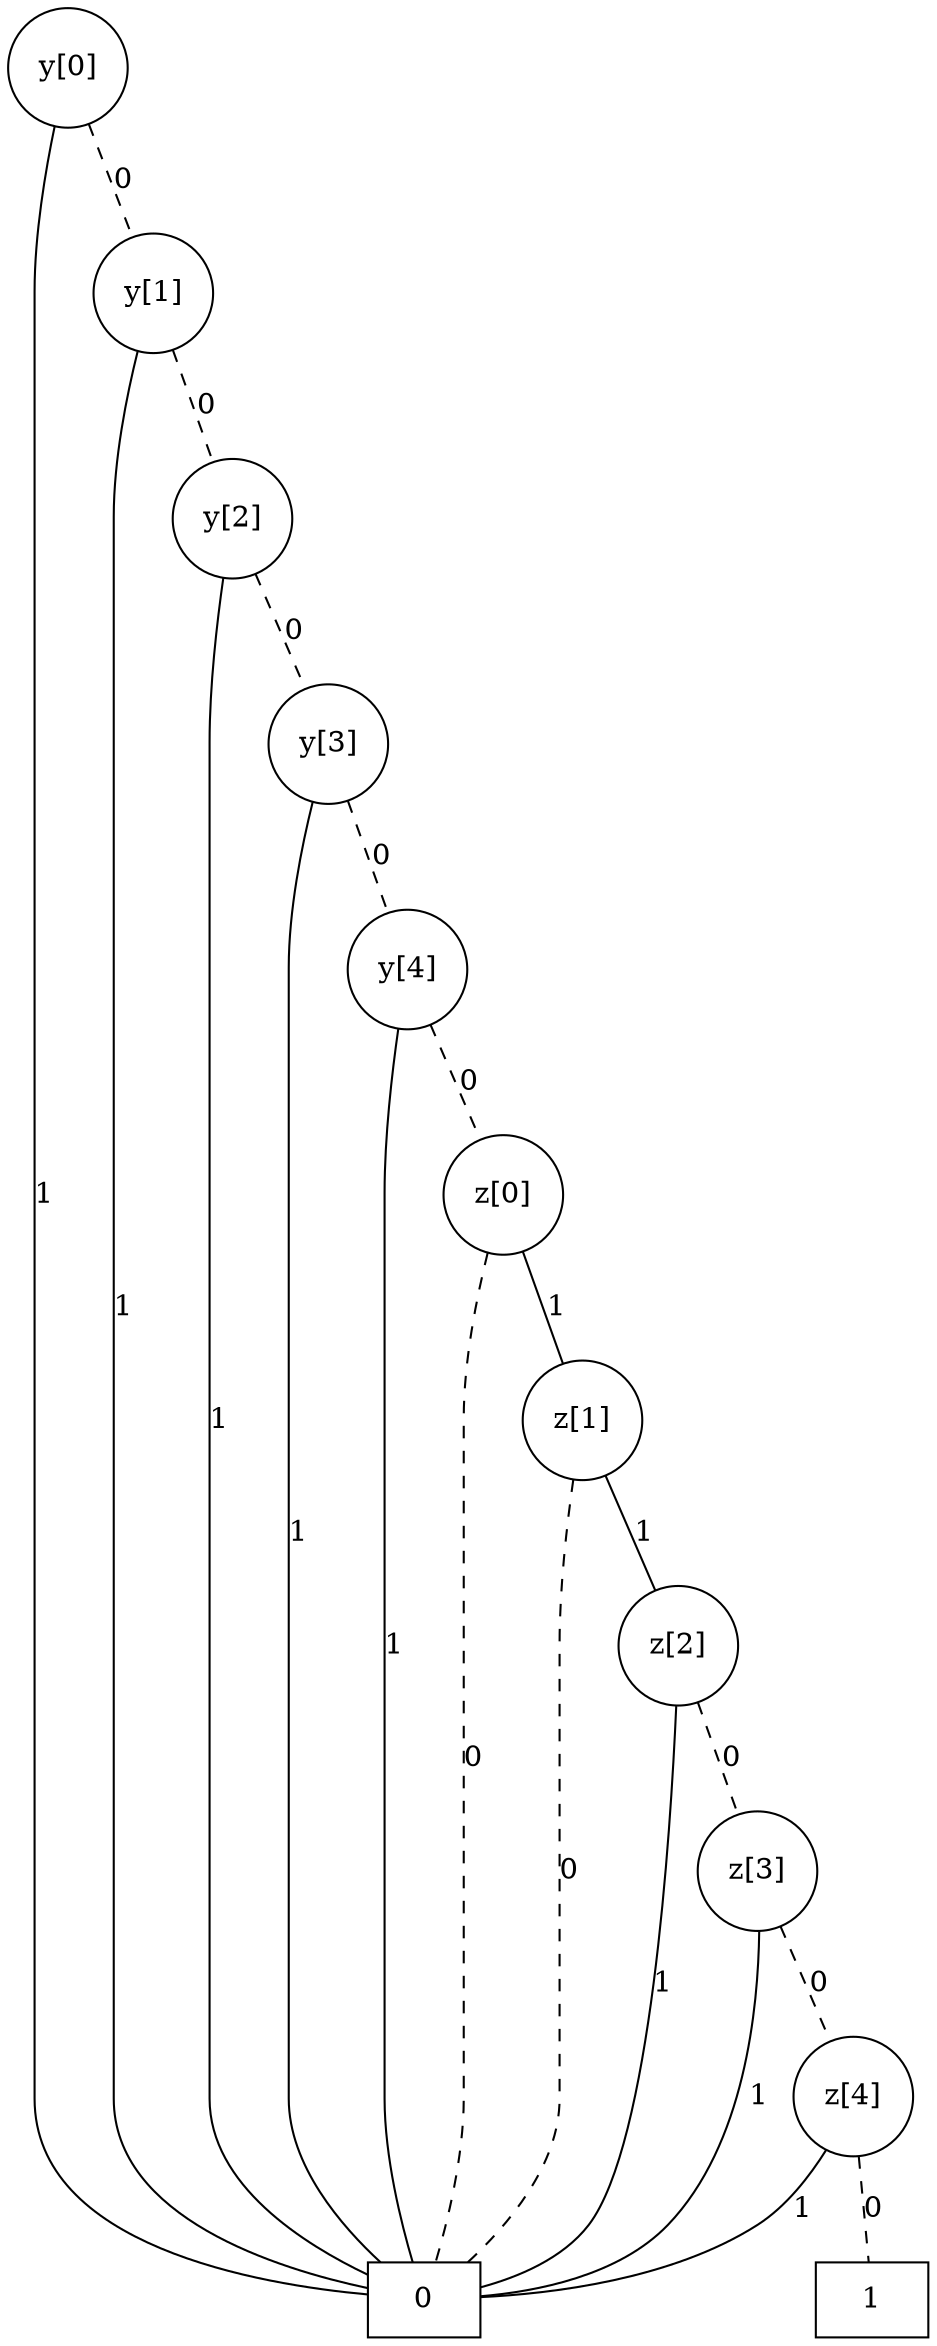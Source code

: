 graph BDD { n2334968658768 [label=0,shape=box]; n2334968774416 [label=1,shape=box]; n2334966255280 [label="z[4]",shape=circle]; n2334970121184 [label="z[3]",shape=circle]; n2334970088752 [label="z[2]",shape=circle]; n2334970089184 [label="z[1]",shape=circle]; n2334970086304 [label="z[0]",shape=circle]; n2334970086016 [label="y[4]",shape=circle]; n2334970116128 [label="y[3]",shape=circle]; n2334970116992 [label="y[2]",shape=circle]; n2334970116368 [label="y[1]",shape=circle]; n2334970114592 [label="y[0]",shape=circle]; n2334966255280 -- n2334968774416 [label=0,style=dashed]; n2334966255280 -- n2334968658768 [label=1]; n2334970121184 -- n2334966255280 [label=0,style=dashed]; n2334970121184 -- n2334968658768 [label=1]; n2334970088752 -- n2334970121184 [label=0,style=dashed]; n2334970088752 -- n2334968658768 [label=1]; n2334970089184 -- n2334968658768 [label=0,style=dashed]; n2334970089184 -- n2334970088752 [label=1]; n2334970086304 -- n2334968658768 [label=0,style=dashed]; n2334970086304 -- n2334970089184 [label=1]; n2334970086016 -- n2334970086304 [label=0,style=dashed]; n2334970086016 -- n2334968658768 [label=1]; n2334970116128 -- n2334970086016 [label=0,style=dashed]; n2334970116128 -- n2334968658768 [label=1]; n2334970116992 -- n2334970116128 [label=0,style=dashed]; n2334970116992 -- n2334968658768 [label=1]; n2334970116368 -- n2334970116992 [label=0,style=dashed]; n2334970116368 -- n2334968658768 [label=1]; n2334970114592 -- n2334970116368 [label=0,style=dashed]; n2334970114592 -- n2334968658768 [label=1]; }
